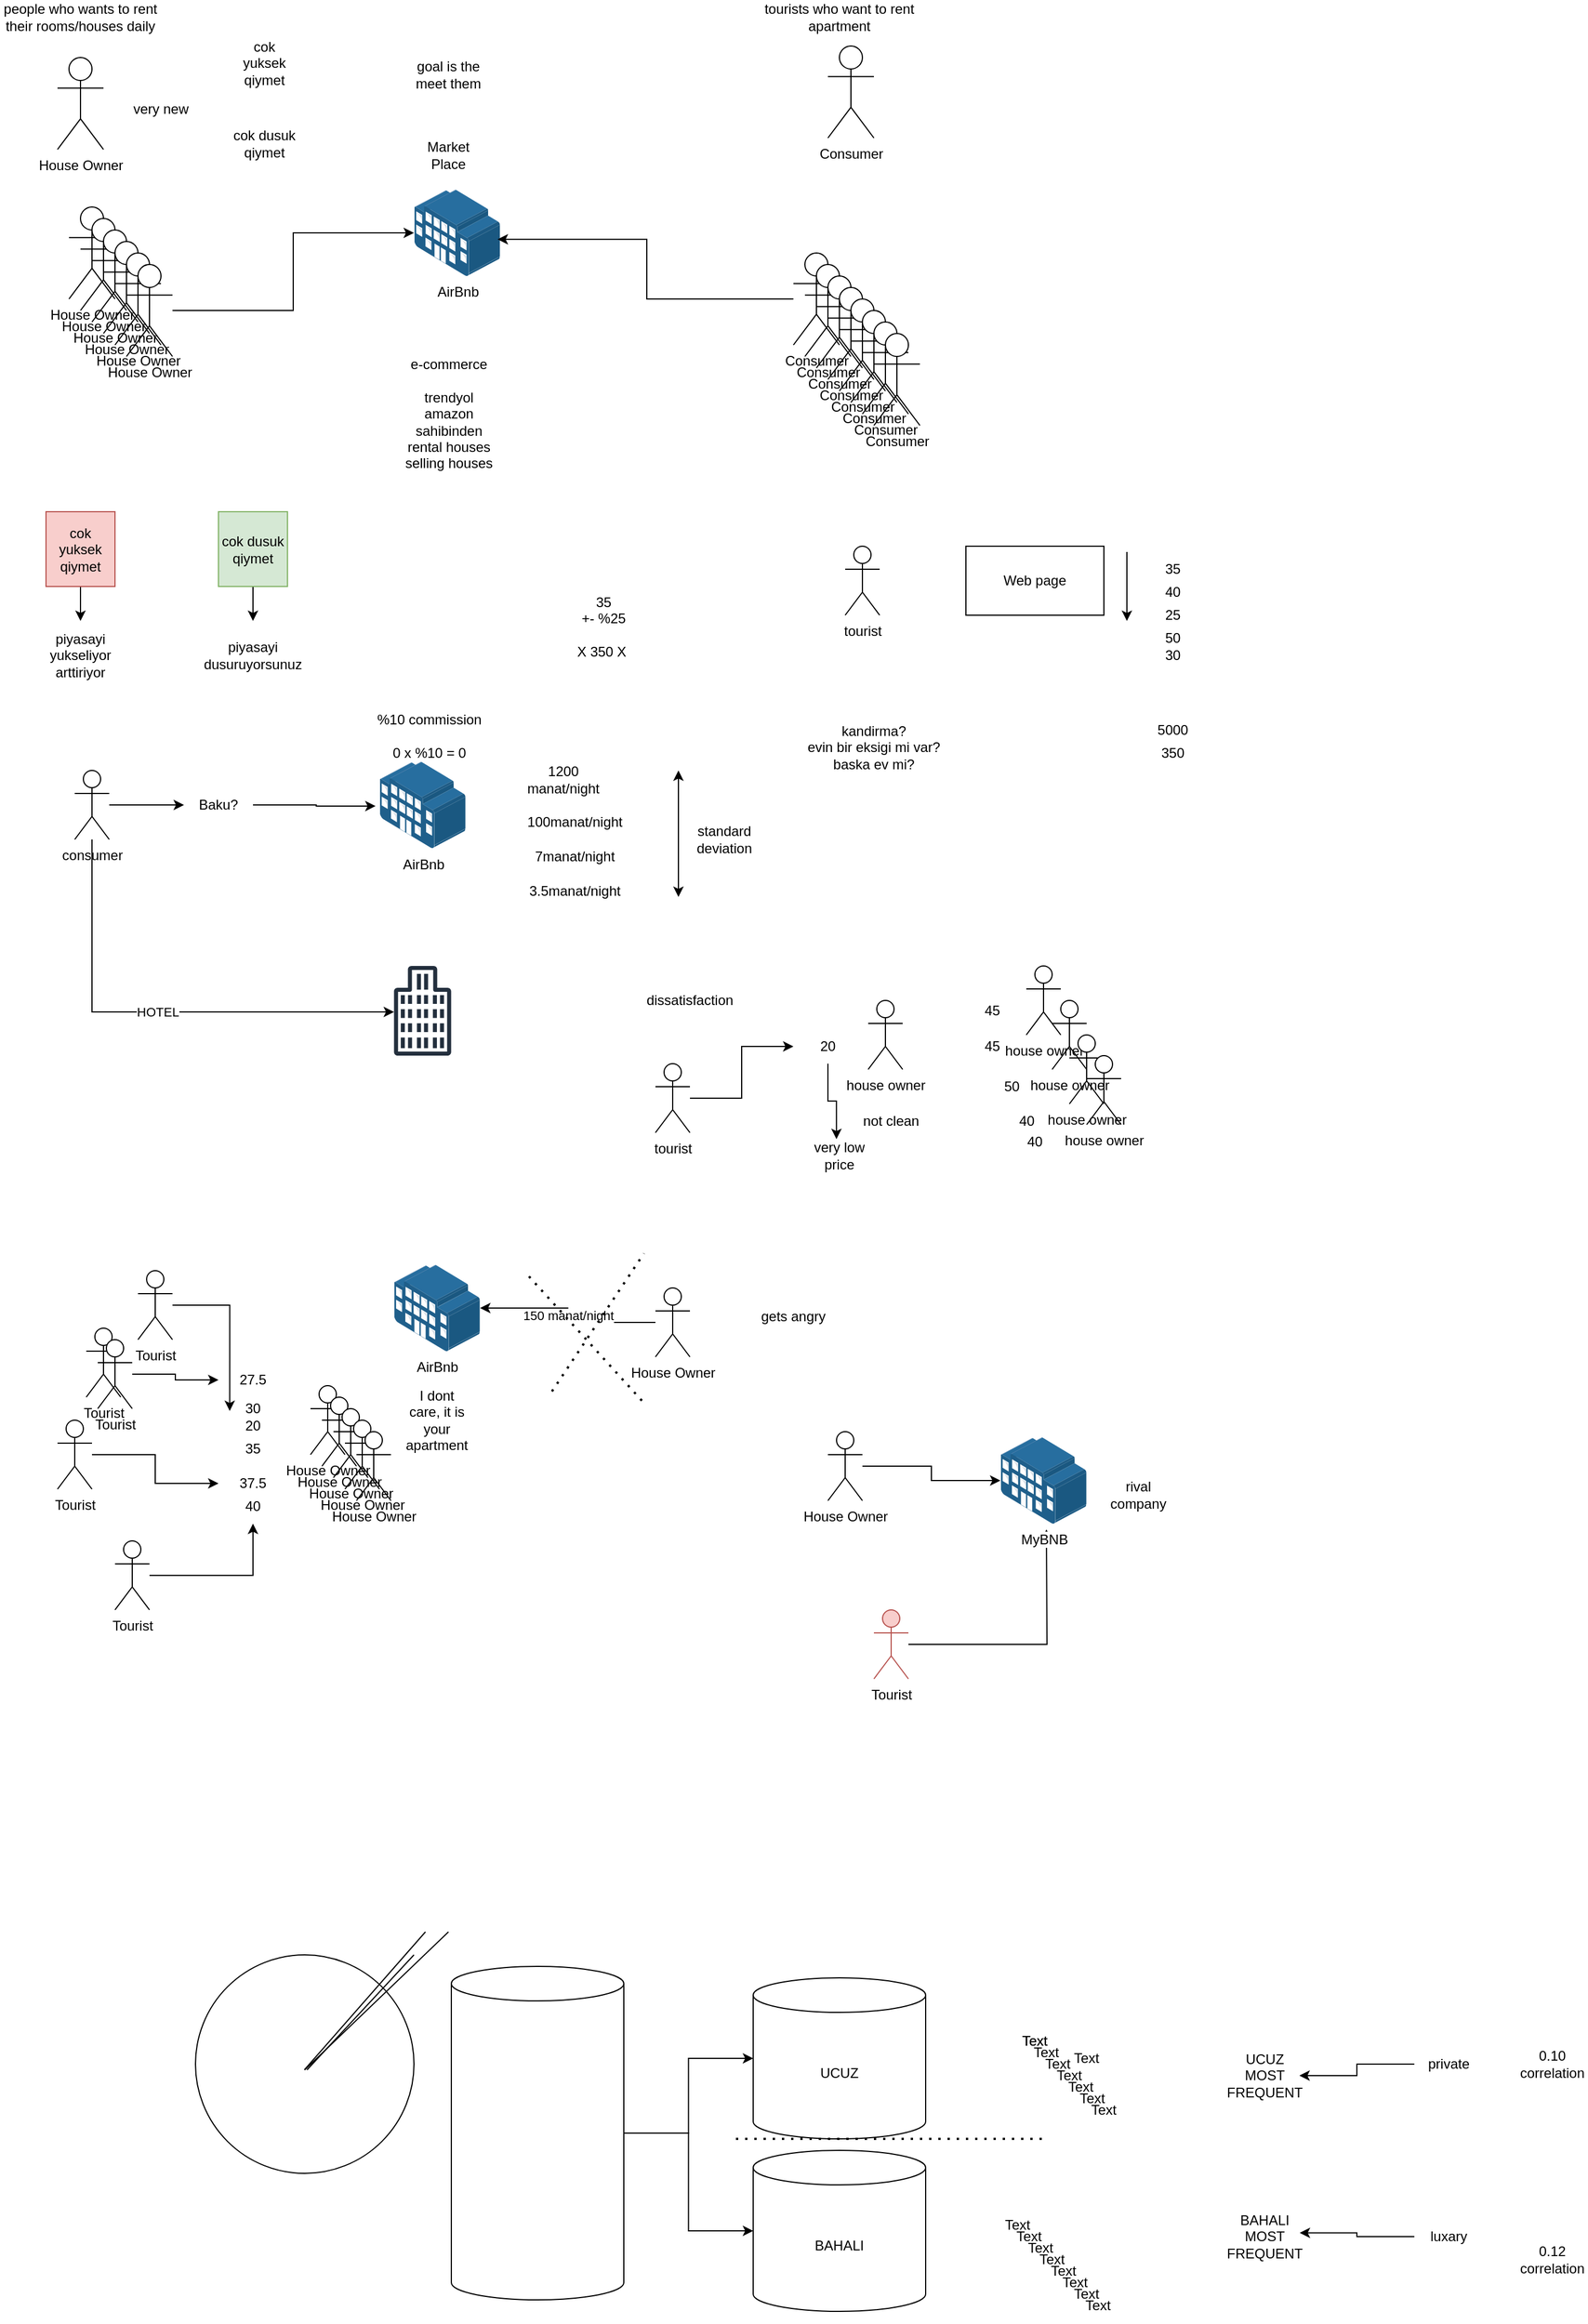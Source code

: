 <mxfile version="23.1.5" type="device">
  <diagram name="Page-1" id="8tiRhkT6-rVgXUH-CiR3">
    <mxGraphModel dx="778" dy="482" grid="1" gridSize="10" guides="1" tooltips="1" connect="1" arrows="1" fold="1" page="1" pageScale="1" pageWidth="1654" pageHeight="1169" math="0" shadow="0">
      <root>
        <mxCell id="0" />
        <mxCell id="1" parent="0" />
        <mxCell id="hjttsfF6x0lAWdpbckgn-1" value="House Owner" style="shape=umlActor;verticalLabelPosition=bottom;verticalAlign=top;html=1;outlineConnect=0;" vertex="1" parent="1">
          <mxGeometry x="80" y="160" width="40" height="80" as="geometry" />
        </mxCell>
        <mxCell id="hjttsfF6x0lAWdpbckgn-3" value="House Owner" style="shape=umlActor;verticalLabelPosition=bottom;verticalAlign=top;html=1;outlineConnect=0;" vertex="1" parent="1">
          <mxGeometry x="90" y="290" width="40" height="80" as="geometry" />
        </mxCell>
        <mxCell id="hjttsfF6x0lAWdpbckgn-4" value="House Owner" style="shape=umlActor;verticalLabelPosition=bottom;verticalAlign=top;html=1;outlineConnect=0;" vertex="1" parent="1">
          <mxGeometry x="100" y="300" width="40" height="80" as="geometry" />
        </mxCell>
        <mxCell id="hjttsfF6x0lAWdpbckgn-5" value="House Owner" style="shape=umlActor;verticalLabelPosition=bottom;verticalAlign=top;html=1;outlineConnect=0;" vertex="1" parent="1">
          <mxGeometry x="110" y="310" width="40" height="80" as="geometry" />
        </mxCell>
        <mxCell id="hjttsfF6x0lAWdpbckgn-6" value="House Owner" style="shape=umlActor;verticalLabelPosition=bottom;verticalAlign=top;html=1;outlineConnect=0;" vertex="1" parent="1">
          <mxGeometry x="120" y="320" width="40" height="80" as="geometry" />
        </mxCell>
        <mxCell id="hjttsfF6x0lAWdpbckgn-7" value="House Owner" style="shape=umlActor;verticalLabelPosition=bottom;verticalAlign=top;html=1;outlineConnect=0;" vertex="1" parent="1">
          <mxGeometry x="130" y="330" width="40" height="80" as="geometry" />
        </mxCell>
        <mxCell id="hjttsfF6x0lAWdpbckgn-10" style="edgeStyle=orthogonalEdgeStyle;rounded=0;orthogonalLoop=1;jettySize=auto;html=1;" edge="1" parent="1" source="hjttsfF6x0lAWdpbckgn-8" target="hjttsfF6x0lAWdpbckgn-9">
          <mxGeometry relative="1" as="geometry" />
        </mxCell>
        <mxCell id="hjttsfF6x0lAWdpbckgn-8" value="House Owner" style="shape=umlActor;verticalLabelPosition=bottom;verticalAlign=top;html=1;outlineConnect=0;" vertex="1" parent="1">
          <mxGeometry x="140" y="340" width="40" height="80" as="geometry" />
        </mxCell>
        <mxCell id="hjttsfF6x0lAWdpbckgn-9" value="AirBnb" style="image;points=[];aspect=fixed;html=1;align=center;shadow=0;dashed=0;image=img/lib/allied_telesis/buildings/Large_Building.svg;" vertex="1" parent="1">
          <mxGeometry x="390" y="275" width="75" height="75" as="geometry" />
        </mxCell>
        <mxCell id="hjttsfF6x0lAWdpbckgn-11" value="Consumer" style="shape=umlActor;verticalLabelPosition=bottom;verticalAlign=top;html=1;outlineConnect=0;" vertex="1" parent="1">
          <mxGeometry x="720" y="330" width="40" height="80" as="geometry" />
        </mxCell>
        <mxCell id="hjttsfF6x0lAWdpbckgn-12" value="Consumer" style="shape=umlActor;verticalLabelPosition=bottom;verticalAlign=top;html=1;outlineConnect=0;" vertex="1" parent="1">
          <mxGeometry x="730" y="340" width="40" height="80" as="geometry" />
        </mxCell>
        <mxCell id="hjttsfF6x0lAWdpbckgn-13" value="Consumer" style="shape=umlActor;verticalLabelPosition=bottom;verticalAlign=top;html=1;outlineConnect=0;" vertex="1" parent="1">
          <mxGeometry x="740" y="350" width="40" height="80" as="geometry" />
        </mxCell>
        <mxCell id="hjttsfF6x0lAWdpbckgn-14" value="Consumer" style="shape=umlActor;verticalLabelPosition=bottom;verticalAlign=top;html=1;outlineConnect=0;" vertex="1" parent="1">
          <mxGeometry x="750" y="360" width="40" height="80" as="geometry" />
        </mxCell>
        <mxCell id="hjttsfF6x0lAWdpbckgn-15" value="Consumer" style="shape=umlActor;verticalLabelPosition=bottom;verticalAlign=top;html=1;outlineConnect=0;" vertex="1" parent="1">
          <mxGeometry x="760" y="370" width="40" height="80" as="geometry" />
        </mxCell>
        <mxCell id="hjttsfF6x0lAWdpbckgn-16" value="Consumer" style="shape=umlActor;verticalLabelPosition=bottom;verticalAlign=top;html=1;outlineConnect=0;" vertex="1" parent="1">
          <mxGeometry x="770" y="380" width="40" height="80" as="geometry" />
        </mxCell>
        <mxCell id="hjttsfF6x0lAWdpbckgn-17" value="Consumer" style="shape=umlActor;verticalLabelPosition=bottom;verticalAlign=top;html=1;outlineConnect=0;" vertex="1" parent="1">
          <mxGeometry x="780" y="390" width="40" height="80" as="geometry" />
        </mxCell>
        <mxCell id="hjttsfF6x0lAWdpbckgn-18" value="Consumer" style="shape=umlActor;verticalLabelPosition=bottom;verticalAlign=top;html=1;outlineConnect=0;" vertex="1" parent="1">
          <mxGeometry x="790" y="400" width="40" height="80" as="geometry" />
        </mxCell>
        <mxCell id="hjttsfF6x0lAWdpbckgn-19" style="edgeStyle=orthogonalEdgeStyle;rounded=0;orthogonalLoop=1;jettySize=auto;html=1;entryX=0.97;entryY=0.575;entryDx=0;entryDy=0;entryPerimeter=0;" edge="1" parent="1" source="hjttsfF6x0lAWdpbckgn-11" target="hjttsfF6x0lAWdpbckgn-9">
          <mxGeometry relative="1" as="geometry" />
        </mxCell>
        <mxCell id="hjttsfF6x0lAWdpbckgn-20" value="people who wants to rent their rooms/houses daily" style="text;html=1;align=center;verticalAlign=middle;whiteSpace=wrap;rounded=0;" vertex="1" parent="1">
          <mxGeometry x="30" y="110" width="140" height="30" as="geometry" />
        </mxCell>
        <mxCell id="hjttsfF6x0lAWdpbckgn-21" value="tourists who want to rent apartment" style="text;html=1;align=center;verticalAlign=middle;whiteSpace=wrap;rounded=0;" vertex="1" parent="1">
          <mxGeometry x="690" y="110" width="140" height="30" as="geometry" />
        </mxCell>
        <mxCell id="hjttsfF6x0lAWdpbckgn-22" value="Consumer" style="shape=umlActor;verticalLabelPosition=bottom;verticalAlign=top;html=1;outlineConnect=0;" vertex="1" parent="1">
          <mxGeometry x="750" y="150" width="40" height="80" as="geometry" />
        </mxCell>
        <mxCell id="hjttsfF6x0lAWdpbckgn-23" value="Market Place" style="text;html=1;align=center;verticalAlign=middle;whiteSpace=wrap;rounded=0;" vertex="1" parent="1">
          <mxGeometry x="390" y="230" width="60" height="30" as="geometry" />
        </mxCell>
        <mxCell id="hjttsfF6x0lAWdpbckgn-24" value="e-commerce&lt;br&gt;&lt;br&gt;trendyol&lt;br&gt;amazon&lt;br&gt;sahibinden&lt;br&gt;rental houses&lt;br&gt;selling houses" style="text;html=1;align=center;verticalAlign=middle;whiteSpace=wrap;rounded=0;" vertex="1" parent="1">
          <mxGeometry x="322.5" y="420" width="195" height="100" as="geometry" />
        </mxCell>
        <mxCell id="hjttsfF6x0lAWdpbckgn-25" value="goal is the meet them" style="text;html=1;align=center;verticalAlign=middle;whiteSpace=wrap;rounded=0;" vertex="1" parent="1">
          <mxGeometry x="390" y="160" width="60" height="30" as="geometry" />
        </mxCell>
        <mxCell id="hjttsfF6x0lAWdpbckgn-26" value="very new" style="text;html=1;align=center;verticalAlign=middle;whiteSpace=wrap;rounded=0;" vertex="1" parent="1">
          <mxGeometry x="140" y="190" width="60" height="30" as="geometry" />
        </mxCell>
        <mxCell id="hjttsfF6x0lAWdpbckgn-28" value="cok yuksek qiymet" style="text;html=1;align=center;verticalAlign=middle;whiteSpace=wrap;rounded=0;" vertex="1" parent="1">
          <mxGeometry x="230" y="150" width="60" height="30" as="geometry" />
        </mxCell>
        <mxCell id="hjttsfF6x0lAWdpbckgn-29" value="cok dusuk qiymet" style="text;html=1;align=center;verticalAlign=middle;whiteSpace=wrap;rounded=0;" vertex="1" parent="1">
          <mxGeometry x="230" y="220" width="60" height="30" as="geometry" />
        </mxCell>
        <mxCell id="hjttsfF6x0lAWdpbckgn-89" style="edgeStyle=orthogonalEdgeStyle;rounded=0;orthogonalLoop=1;jettySize=auto;html=1;" edge="1" parent="1" source="hjttsfF6x0lAWdpbckgn-31" target="hjttsfF6x0lAWdpbckgn-33">
          <mxGeometry relative="1" as="geometry" />
        </mxCell>
        <mxCell id="hjttsfF6x0lAWdpbckgn-31" value="cok yuksek qiymet" style="text;html=1;align=center;verticalAlign=middle;whiteSpace=wrap;rounded=0;fillColor=#f8cecc;strokeColor=#b85450;" vertex="1" parent="1">
          <mxGeometry x="70" y="555" width="60" height="65" as="geometry" />
        </mxCell>
        <mxCell id="hjttsfF6x0lAWdpbckgn-102" style="edgeStyle=orthogonalEdgeStyle;rounded=0;orthogonalLoop=1;jettySize=auto;html=1;" edge="1" parent="1" source="hjttsfF6x0lAWdpbckgn-32" target="hjttsfF6x0lAWdpbckgn-34">
          <mxGeometry relative="1" as="geometry" />
        </mxCell>
        <mxCell id="hjttsfF6x0lAWdpbckgn-32" value="cok dusuk qiymet" style="text;html=1;align=center;verticalAlign=middle;whiteSpace=wrap;rounded=0;fillColor=#d5e8d4;strokeColor=#82b366;" vertex="1" parent="1">
          <mxGeometry x="220" y="555" width="60" height="65" as="geometry" />
        </mxCell>
        <mxCell id="hjttsfF6x0lAWdpbckgn-33" value="piyasayi yukseliyor&lt;br&gt;arttiriyor" style="text;html=1;align=center;verticalAlign=middle;whiteSpace=wrap;rounded=0;" vertex="1" parent="1">
          <mxGeometry x="70" y="650" width="60" height="60" as="geometry" />
        </mxCell>
        <mxCell id="hjttsfF6x0lAWdpbckgn-34" value="piyasayi dusuruyorsunuz" style="text;html=1;align=center;verticalAlign=middle;whiteSpace=wrap;rounded=0;" vertex="1" parent="1">
          <mxGeometry x="220" y="650" width="60" height="60" as="geometry" />
        </mxCell>
        <mxCell id="hjttsfF6x0lAWdpbckgn-41" style="edgeStyle=orthogonalEdgeStyle;rounded=0;orthogonalLoop=1;jettySize=auto;html=1;" edge="1" parent="1" source="hjttsfF6x0lAWdpbckgn-39" target="hjttsfF6x0lAWdpbckgn-40">
          <mxGeometry relative="1" as="geometry" />
        </mxCell>
        <mxCell id="hjttsfF6x0lAWdpbckgn-54" value="HOTEL" style="edgeStyle=orthogonalEdgeStyle;rounded=0;orthogonalLoop=1;jettySize=auto;html=1;" edge="1" parent="1" source="hjttsfF6x0lAWdpbckgn-39" target="hjttsfF6x0lAWdpbckgn-53">
          <mxGeometry relative="1" as="geometry">
            <Array as="points">
              <mxPoint x="110" y="990" />
            </Array>
          </mxGeometry>
        </mxCell>
        <mxCell id="hjttsfF6x0lAWdpbckgn-39" value="consumer" style="shape=umlActor;verticalLabelPosition=bottom;verticalAlign=top;html=1;outlineConnect=0;" vertex="1" parent="1">
          <mxGeometry x="95" y="780" width="30" height="60" as="geometry" />
        </mxCell>
        <mxCell id="hjttsfF6x0lAWdpbckgn-40" value="Baku?" style="text;html=1;align=center;verticalAlign=middle;whiteSpace=wrap;rounded=0;" vertex="1" parent="1">
          <mxGeometry x="190" y="795" width="60" height="30" as="geometry" />
        </mxCell>
        <mxCell id="hjttsfF6x0lAWdpbckgn-44" value="AirBnb" style="image;points=[];aspect=fixed;html=1;align=center;shadow=0;dashed=0;image=img/lib/allied_telesis/buildings/Large_Building.svg;" vertex="1" parent="1">
          <mxGeometry x="360" y="772.5" width="75" height="75" as="geometry" />
        </mxCell>
        <mxCell id="hjttsfF6x0lAWdpbckgn-45" style="edgeStyle=orthogonalEdgeStyle;rounded=0;orthogonalLoop=1;jettySize=auto;html=1;entryX=-0.045;entryY=0.513;entryDx=0;entryDy=0;entryPerimeter=0;" edge="1" parent="1" source="hjttsfF6x0lAWdpbckgn-40" target="hjttsfF6x0lAWdpbckgn-44">
          <mxGeometry relative="1" as="geometry" />
        </mxCell>
        <mxCell id="hjttsfF6x0lAWdpbckgn-46" value="1200 manat/night" style="text;html=1;align=center;verticalAlign=middle;whiteSpace=wrap;rounded=0;" vertex="1" parent="1">
          <mxGeometry x="490" y="773" width="60" height="30" as="geometry" />
        </mxCell>
        <mxCell id="hjttsfF6x0lAWdpbckgn-47" value="3.5manat/night" style="text;html=1;align=center;verticalAlign=middle;whiteSpace=wrap;rounded=0;" vertex="1" parent="1">
          <mxGeometry x="500" y="870" width="60" height="30" as="geometry" />
        </mxCell>
        <mxCell id="hjttsfF6x0lAWdpbckgn-48" value="100manat/night" style="text;html=1;align=center;verticalAlign=middle;whiteSpace=wrap;rounded=0;" vertex="1" parent="1">
          <mxGeometry x="500" y="810" width="60" height="30" as="geometry" />
        </mxCell>
        <mxCell id="hjttsfF6x0lAWdpbckgn-49" value="7manat/night" style="text;html=1;align=center;verticalAlign=middle;whiteSpace=wrap;rounded=0;" vertex="1" parent="1">
          <mxGeometry x="500" y="840" width="60" height="30" as="geometry" />
        </mxCell>
        <mxCell id="hjttsfF6x0lAWdpbckgn-50" value="" style="endArrow=classic;startArrow=classic;html=1;rounded=0;" edge="1" parent="1">
          <mxGeometry width="50" height="50" relative="1" as="geometry">
            <mxPoint x="620" y="890" as="sourcePoint" />
            <mxPoint x="620" y="780" as="targetPoint" />
          </mxGeometry>
        </mxCell>
        <mxCell id="hjttsfF6x0lAWdpbckgn-51" value="standard deviation" style="text;html=1;align=center;verticalAlign=middle;whiteSpace=wrap;rounded=0;" vertex="1" parent="1">
          <mxGeometry x="630" y="825" width="60" height="30" as="geometry" />
        </mxCell>
        <mxCell id="hjttsfF6x0lAWdpbckgn-52" value="kandirma?&lt;br&gt;evin bir eksigi mi var?&lt;br&gt;baska ev mi?" style="text;html=1;align=center;verticalAlign=middle;whiteSpace=wrap;rounded=0;" vertex="1" parent="1">
          <mxGeometry x="720" y="730" width="140" height="60" as="geometry" />
        </mxCell>
        <mxCell id="hjttsfF6x0lAWdpbckgn-53" value="" style="sketch=0;outlineConnect=0;fontColor=#232F3E;gradientColor=none;fillColor=#232F3D;strokeColor=none;dashed=0;verticalLabelPosition=bottom;verticalAlign=top;align=center;html=1;fontSize=12;fontStyle=0;aspect=fixed;pointerEvents=1;shape=mxgraph.aws4.office_building;" vertex="1" parent="1">
          <mxGeometry x="372.5" y="950" width="50" height="78" as="geometry" />
        </mxCell>
        <mxCell id="hjttsfF6x0lAWdpbckgn-55" value="%10 commission&lt;br&gt;&lt;br&gt;0 x %10 = 0" style="text;html=1;align=center;verticalAlign=middle;whiteSpace=wrap;rounded=0;" vertex="1" parent="1">
          <mxGeometry x="330" y="730" width="147" height="40" as="geometry" />
        </mxCell>
        <mxCell id="hjttsfF6x0lAWdpbckgn-56" value="AirBnb" style="image;points=[];aspect=fixed;html=1;align=center;shadow=0;dashed=0;image=img/lib/allied_telesis/buildings/Large_Building.svg;" vertex="1" parent="1">
          <mxGeometry x="372.5" y="1210" width="75" height="75" as="geometry" />
        </mxCell>
        <mxCell id="hjttsfF6x0lAWdpbckgn-58" value="150 manat/night" style="edgeStyle=orthogonalEdgeStyle;rounded=0;orthogonalLoop=1;jettySize=auto;html=1;" edge="1" parent="1" source="hjttsfF6x0lAWdpbckgn-57" target="hjttsfF6x0lAWdpbckgn-56">
          <mxGeometry relative="1" as="geometry" />
        </mxCell>
        <mxCell id="hjttsfF6x0lAWdpbckgn-57" value="House Owner" style="shape=umlActor;verticalLabelPosition=bottom;verticalAlign=top;html=1;outlineConnect=0;" vertex="1" parent="1">
          <mxGeometry x="600" y="1230" width="30" height="60" as="geometry" />
        </mxCell>
        <mxCell id="hjttsfF6x0lAWdpbckgn-59" value="I dont care, it is your apartment" style="text;html=1;align=center;verticalAlign=middle;whiteSpace=wrap;rounded=0;" vertex="1" parent="1">
          <mxGeometry x="380" y="1330" width="60" height="30" as="geometry" />
        </mxCell>
        <mxCell id="hjttsfF6x0lAWdpbckgn-60" value="House Owner" style="shape=umlActor;verticalLabelPosition=bottom;verticalAlign=top;html=1;outlineConnect=0;" vertex="1" parent="1">
          <mxGeometry x="300" y="1315" width="30" height="60" as="geometry" />
        </mxCell>
        <mxCell id="hjttsfF6x0lAWdpbckgn-61" value="30" style="text;html=1;align=center;verticalAlign=middle;whiteSpace=wrap;rounded=0;" vertex="1" parent="1">
          <mxGeometry x="220" y="1320" width="60" height="30" as="geometry" />
        </mxCell>
        <mxCell id="hjttsfF6x0lAWdpbckgn-62" value="House Owner" style="shape=umlActor;verticalLabelPosition=bottom;verticalAlign=top;html=1;outlineConnect=0;" vertex="1" parent="1">
          <mxGeometry x="310" y="1325" width="30" height="60" as="geometry" />
        </mxCell>
        <mxCell id="hjttsfF6x0lAWdpbckgn-63" value="House Owner" style="shape=umlActor;verticalLabelPosition=bottom;verticalAlign=top;html=1;outlineConnect=0;" vertex="1" parent="1">
          <mxGeometry x="320" y="1335" width="30" height="60" as="geometry" />
        </mxCell>
        <mxCell id="hjttsfF6x0lAWdpbckgn-64" value="House Owner" style="shape=umlActor;verticalLabelPosition=bottom;verticalAlign=top;html=1;outlineConnect=0;" vertex="1" parent="1">
          <mxGeometry x="330" y="1345" width="30" height="60" as="geometry" />
        </mxCell>
        <mxCell id="hjttsfF6x0lAWdpbckgn-65" value="House Owner" style="shape=umlActor;verticalLabelPosition=bottom;verticalAlign=top;html=1;outlineConnect=0;" vertex="1" parent="1">
          <mxGeometry x="340" y="1355" width="30" height="60" as="geometry" />
        </mxCell>
        <mxCell id="hjttsfF6x0lAWdpbckgn-66" value="20" style="text;html=1;align=center;verticalAlign=middle;whiteSpace=wrap;rounded=0;" vertex="1" parent="1">
          <mxGeometry x="220" y="1335" width="60" height="30" as="geometry" />
        </mxCell>
        <mxCell id="hjttsfF6x0lAWdpbckgn-67" value="35" style="text;html=1;align=center;verticalAlign=middle;whiteSpace=wrap;rounded=0;" vertex="1" parent="1">
          <mxGeometry x="220" y="1355" width="60" height="30" as="geometry" />
        </mxCell>
        <mxCell id="hjttsfF6x0lAWdpbckgn-68" value="37.5" style="text;html=1;align=center;verticalAlign=middle;whiteSpace=wrap;rounded=0;" vertex="1" parent="1">
          <mxGeometry x="220" y="1385" width="60" height="30" as="geometry" />
        </mxCell>
        <mxCell id="hjttsfF6x0lAWdpbckgn-69" value="40" style="text;html=1;align=center;verticalAlign=middle;whiteSpace=wrap;rounded=0;" vertex="1" parent="1">
          <mxGeometry x="220" y="1405" width="60" height="30" as="geometry" />
        </mxCell>
        <mxCell id="hjttsfF6x0lAWdpbckgn-70" value="27.5" style="text;html=1;align=center;verticalAlign=middle;whiteSpace=wrap;rounded=0;" vertex="1" parent="1">
          <mxGeometry x="220" y="1295" width="60" height="30" as="geometry" />
        </mxCell>
        <mxCell id="hjttsfF6x0lAWdpbckgn-87" style="edgeStyle=orthogonalEdgeStyle;rounded=0;orthogonalLoop=1;jettySize=auto;html=1;" edge="1" parent="1" source="hjttsfF6x0lAWdpbckgn-71">
          <mxGeometry relative="1" as="geometry">
            <mxPoint x="940" y="1440" as="targetPoint" />
          </mxGeometry>
        </mxCell>
        <mxCell id="hjttsfF6x0lAWdpbckgn-71" value="Tourist" style="shape=umlActor;verticalLabelPosition=bottom;verticalAlign=top;html=1;outlineConnect=0;fillColor=#f8cecc;strokeColor=#b85450;" vertex="1" parent="1">
          <mxGeometry x="790" y="1510" width="30" height="60" as="geometry" />
        </mxCell>
        <mxCell id="hjttsfF6x0lAWdpbckgn-72" value="Tourist" style="shape=umlActor;verticalLabelPosition=bottom;verticalAlign=top;html=1;outlineConnect=0;" vertex="1" parent="1">
          <mxGeometry x="150" y="1215" width="30" height="60" as="geometry" />
        </mxCell>
        <mxCell id="hjttsfF6x0lAWdpbckgn-85" style="edgeStyle=orthogonalEdgeStyle;rounded=0;orthogonalLoop=1;jettySize=auto;html=1;" edge="1" parent="1" source="hjttsfF6x0lAWdpbckgn-73" target="hjttsfF6x0lAWdpbckgn-69">
          <mxGeometry relative="1" as="geometry" />
        </mxCell>
        <mxCell id="hjttsfF6x0lAWdpbckgn-73" value="Tourist" style="shape=umlActor;verticalLabelPosition=bottom;verticalAlign=top;html=1;outlineConnect=0;" vertex="1" parent="1">
          <mxGeometry x="130" y="1450" width="30" height="60" as="geometry" />
        </mxCell>
        <mxCell id="hjttsfF6x0lAWdpbckgn-78" style="edgeStyle=orthogonalEdgeStyle;rounded=0;orthogonalLoop=1;jettySize=auto;html=1;" edge="1" parent="1" source="hjttsfF6x0lAWdpbckgn-74" target="hjttsfF6x0lAWdpbckgn-68">
          <mxGeometry relative="1" as="geometry" />
        </mxCell>
        <mxCell id="hjttsfF6x0lAWdpbckgn-74" value="Tourist" style="shape=umlActor;verticalLabelPosition=bottom;verticalAlign=top;html=1;outlineConnect=0;" vertex="1" parent="1">
          <mxGeometry x="80" y="1345" width="30" height="60" as="geometry" />
        </mxCell>
        <mxCell id="hjttsfF6x0lAWdpbckgn-75" value="Tourist" style="shape=umlActor;verticalLabelPosition=bottom;verticalAlign=top;html=1;outlineConnect=0;" vertex="1" parent="1">
          <mxGeometry x="105" y="1265" width="30" height="60" as="geometry" />
        </mxCell>
        <mxCell id="hjttsfF6x0lAWdpbckgn-77" style="edgeStyle=orthogonalEdgeStyle;rounded=0;orthogonalLoop=1;jettySize=auto;html=1;" edge="1" parent="1" source="hjttsfF6x0lAWdpbckgn-76" target="hjttsfF6x0lAWdpbckgn-70">
          <mxGeometry relative="1" as="geometry" />
        </mxCell>
        <mxCell id="hjttsfF6x0lAWdpbckgn-76" value="Tourist" style="shape=umlActor;verticalLabelPosition=bottom;verticalAlign=top;html=1;outlineConnect=0;" vertex="1" parent="1">
          <mxGeometry x="115" y="1275" width="30" height="60" as="geometry" />
        </mxCell>
        <mxCell id="hjttsfF6x0lAWdpbckgn-79" value="" style="endArrow=none;dashed=1;html=1;dashPattern=1 3;strokeWidth=2;rounded=0;" edge="1" parent="1">
          <mxGeometry width="50" height="50" relative="1" as="geometry">
            <mxPoint x="510" y="1320" as="sourcePoint" />
            <mxPoint x="590" y="1200" as="targetPoint" />
          </mxGeometry>
        </mxCell>
        <mxCell id="hjttsfF6x0lAWdpbckgn-80" value="" style="endArrow=none;dashed=1;html=1;dashPattern=1 3;strokeWidth=2;rounded=0;" edge="1" parent="1">
          <mxGeometry width="50" height="50" relative="1" as="geometry">
            <mxPoint x="490" y="1220" as="sourcePoint" />
            <mxPoint x="590" y="1330" as="targetPoint" />
          </mxGeometry>
        </mxCell>
        <mxCell id="hjttsfF6x0lAWdpbckgn-81" value="gets angry" style="text;html=1;align=center;verticalAlign=middle;whiteSpace=wrap;rounded=0;" vertex="1" parent="1">
          <mxGeometry x="690" y="1240" width="60" height="30" as="geometry" />
        </mxCell>
        <mxCell id="hjttsfF6x0lAWdpbckgn-84" style="edgeStyle=orthogonalEdgeStyle;rounded=0;orthogonalLoop=1;jettySize=auto;html=1;" edge="1" parent="1" source="hjttsfF6x0lAWdpbckgn-82" target="hjttsfF6x0lAWdpbckgn-83">
          <mxGeometry relative="1" as="geometry" />
        </mxCell>
        <mxCell id="hjttsfF6x0lAWdpbckgn-82" value="House Owner" style="shape=umlActor;verticalLabelPosition=bottom;verticalAlign=top;html=1;outlineConnect=0;" vertex="1" parent="1">
          <mxGeometry x="750" y="1355" width="30" height="60" as="geometry" />
        </mxCell>
        <mxCell id="hjttsfF6x0lAWdpbckgn-83" value="MyBNB" style="image;points=[];aspect=fixed;html=1;align=center;shadow=0;dashed=0;image=img/lib/allied_telesis/buildings/Large_Building.svg;" vertex="1" parent="1">
          <mxGeometry x="900" y="1360" width="75" height="75" as="geometry" />
        </mxCell>
        <mxCell id="hjttsfF6x0lAWdpbckgn-86" style="edgeStyle=orthogonalEdgeStyle;rounded=0;orthogonalLoop=1;jettySize=auto;html=1;entryX=0.163;entryY=0.067;entryDx=0;entryDy=0;entryPerimeter=0;" edge="1" parent="1" source="hjttsfF6x0lAWdpbckgn-72" target="hjttsfF6x0lAWdpbckgn-66">
          <mxGeometry relative="1" as="geometry" />
        </mxCell>
        <mxCell id="hjttsfF6x0lAWdpbckgn-90" value="house owner" style="shape=umlActor;verticalLabelPosition=bottom;verticalAlign=top;html=1;outlineConnect=0;" vertex="1" parent="1">
          <mxGeometry x="785" y="980" width="30" height="60" as="geometry" />
        </mxCell>
        <mxCell id="hjttsfF6x0lAWdpbckgn-91" value="house owner" style="shape=umlActor;verticalLabelPosition=bottom;verticalAlign=top;html=1;outlineConnect=0;" vertex="1" parent="1">
          <mxGeometry x="922.5" y="950" width="30" height="60" as="geometry" />
        </mxCell>
        <mxCell id="hjttsfF6x0lAWdpbckgn-92" value="house owner" style="shape=umlActor;verticalLabelPosition=bottom;verticalAlign=top;html=1;outlineConnect=0;" vertex="1" parent="1">
          <mxGeometry x="945" y="980" width="30" height="60" as="geometry" />
        </mxCell>
        <mxCell id="hjttsfF6x0lAWdpbckgn-93" value="house owner" style="shape=umlActor;verticalLabelPosition=bottom;verticalAlign=top;html=1;outlineConnect=0;" vertex="1" parent="1">
          <mxGeometry x="960" y="1010" width="30" height="60" as="geometry" />
        </mxCell>
        <mxCell id="hjttsfF6x0lAWdpbckgn-94" value="house owner" style="shape=umlActor;verticalLabelPosition=bottom;verticalAlign=top;html=1;outlineConnect=0;" vertex="1" parent="1">
          <mxGeometry x="975" y="1028" width="30" height="60" as="geometry" />
        </mxCell>
        <mxCell id="hjttsfF6x0lAWdpbckgn-95" value="20" style="text;html=1;align=center;verticalAlign=middle;whiteSpace=wrap;rounded=0;" vertex="1" parent="1">
          <mxGeometry x="720" y="1005" width="60" height="30" as="geometry" />
        </mxCell>
        <mxCell id="hjttsfF6x0lAWdpbckgn-96" value="45" style="text;html=1;align=center;verticalAlign=middle;whiteSpace=wrap;rounded=0;" vertex="1" parent="1">
          <mxGeometry x="862.5" y="974" width="60" height="30" as="geometry" />
        </mxCell>
        <mxCell id="hjttsfF6x0lAWdpbckgn-97" value="45" style="text;html=1;align=center;verticalAlign=middle;whiteSpace=wrap;rounded=0;" vertex="1" parent="1">
          <mxGeometry x="862.5" y="1005" width="60" height="30" as="geometry" />
        </mxCell>
        <mxCell id="hjttsfF6x0lAWdpbckgn-98" value="50" style="text;html=1;align=center;verticalAlign=middle;whiteSpace=wrap;rounded=0;" vertex="1" parent="1">
          <mxGeometry x="880" y="1040" width="60" height="30" as="geometry" />
        </mxCell>
        <mxCell id="hjttsfF6x0lAWdpbckgn-99" value="40" style="text;html=1;align=center;verticalAlign=middle;whiteSpace=wrap;rounded=0;" vertex="1" parent="1">
          <mxGeometry x="892.5" y="1070" width="60" height="30" as="geometry" />
        </mxCell>
        <mxCell id="hjttsfF6x0lAWdpbckgn-100" value="40" style="text;html=1;align=center;verticalAlign=middle;whiteSpace=wrap;rounded=0;" vertex="1" parent="1">
          <mxGeometry x="900" y="1088" width="60" height="30" as="geometry" />
        </mxCell>
        <mxCell id="hjttsfF6x0lAWdpbckgn-101" value="rival company" style="text;html=1;align=center;verticalAlign=middle;whiteSpace=wrap;rounded=0;" vertex="1" parent="1">
          <mxGeometry x="990" y="1395" width="60" height="30" as="geometry" />
        </mxCell>
        <mxCell id="hjttsfF6x0lAWdpbckgn-104" style="edgeStyle=orthogonalEdgeStyle;rounded=0;orthogonalLoop=1;jettySize=auto;html=1;" edge="1" parent="1" source="hjttsfF6x0lAWdpbckgn-103" target="hjttsfF6x0lAWdpbckgn-95">
          <mxGeometry relative="1" as="geometry" />
        </mxCell>
        <mxCell id="hjttsfF6x0lAWdpbckgn-103" value="tourist" style="shape=umlActor;verticalLabelPosition=bottom;verticalAlign=top;html=1;outlineConnect=0;" vertex="1" parent="1">
          <mxGeometry x="600" y="1035" width="30" height="60" as="geometry" />
        </mxCell>
        <mxCell id="hjttsfF6x0lAWdpbckgn-105" value="very low price" style="text;html=1;align=center;verticalAlign=middle;whiteSpace=wrap;rounded=0;" vertex="1" parent="1">
          <mxGeometry x="730" y="1100" width="60" height="30" as="geometry" />
        </mxCell>
        <mxCell id="hjttsfF6x0lAWdpbckgn-106" style="edgeStyle=orthogonalEdgeStyle;rounded=0;orthogonalLoop=1;jettySize=auto;html=1;entryX=0.457;entryY=0.02;entryDx=0;entryDy=0;entryPerimeter=0;" edge="1" parent="1" source="hjttsfF6x0lAWdpbckgn-95" target="hjttsfF6x0lAWdpbckgn-105">
          <mxGeometry relative="1" as="geometry" />
        </mxCell>
        <mxCell id="hjttsfF6x0lAWdpbckgn-107" value="not clean" style="text;html=1;align=center;verticalAlign=middle;whiteSpace=wrap;rounded=0;" vertex="1" parent="1">
          <mxGeometry x="775" y="1070" width="60" height="30" as="geometry" />
        </mxCell>
        <mxCell id="hjttsfF6x0lAWdpbckgn-108" value="dissatisfaction" style="text;html=1;align=center;verticalAlign=middle;whiteSpace=wrap;rounded=0;" vertex="1" parent="1">
          <mxGeometry x="600" y="965" width="60" height="30" as="geometry" />
        </mxCell>
        <mxCell id="hjttsfF6x0lAWdpbckgn-109" value="35&lt;br&gt;+- %25&lt;br&gt;&lt;br&gt;X 350 X&amp;nbsp;" style="text;html=1;align=center;verticalAlign=middle;whiteSpace=wrap;rounded=0;" vertex="1" parent="1">
          <mxGeometry x="510" y="630" width="90" height="50" as="geometry" />
        </mxCell>
        <mxCell id="hjttsfF6x0lAWdpbckgn-110" value="tourist" style="shape=umlActor;verticalLabelPosition=bottom;verticalAlign=top;html=1;outlineConnect=0;" vertex="1" parent="1">
          <mxGeometry x="765" y="585" width="30" height="60" as="geometry" />
        </mxCell>
        <mxCell id="hjttsfF6x0lAWdpbckgn-111" value="Web page" style="rounded=0;whiteSpace=wrap;html=1;" vertex="1" parent="1">
          <mxGeometry x="870" y="585" width="120" height="60" as="geometry" />
        </mxCell>
        <mxCell id="hjttsfF6x0lAWdpbckgn-112" value="" style="endArrow=classic;html=1;rounded=0;" edge="1" parent="1">
          <mxGeometry width="50" height="50" relative="1" as="geometry">
            <mxPoint x="1010" y="590" as="sourcePoint" />
            <mxPoint x="1010" y="650" as="targetPoint" />
          </mxGeometry>
        </mxCell>
        <mxCell id="hjttsfF6x0lAWdpbckgn-113" value="35" style="text;html=1;align=center;verticalAlign=middle;whiteSpace=wrap;rounded=0;" vertex="1" parent="1">
          <mxGeometry x="1020" y="590" width="60" height="30" as="geometry" />
        </mxCell>
        <mxCell id="hjttsfF6x0lAWdpbckgn-114" value="40" style="text;html=1;align=center;verticalAlign=middle;whiteSpace=wrap;rounded=0;" vertex="1" parent="1">
          <mxGeometry x="1020" y="610" width="60" height="30" as="geometry" />
        </mxCell>
        <mxCell id="hjttsfF6x0lAWdpbckgn-115" value="25" style="text;html=1;align=center;verticalAlign=middle;whiteSpace=wrap;rounded=0;" vertex="1" parent="1">
          <mxGeometry x="1020" y="630" width="60" height="30" as="geometry" />
        </mxCell>
        <mxCell id="hjttsfF6x0lAWdpbckgn-116" value="350" style="text;html=1;align=center;verticalAlign=middle;whiteSpace=wrap;rounded=0;" vertex="1" parent="1">
          <mxGeometry x="1020" y="750" width="60" height="30" as="geometry" />
        </mxCell>
        <mxCell id="hjttsfF6x0lAWdpbckgn-117" value="50" style="text;html=1;align=center;verticalAlign=middle;whiteSpace=wrap;rounded=0;" vertex="1" parent="1">
          <mxGeometry x="1020" y="650" width="60" height="30" as="geometry" />
        </mxCell>
        <mxCell id="hjttsfF6x0lAWdpbckgn-118" value="30" style="text;html=1;align=center;verticalAlign=middle;whiteSpace=wrap;rounded=0;" vertex="1" parent="1">
          <mxGeometry x="1020" y="665" width="60" height="30" as="geometry" />
        </mxCell>
        <mxCell id="hjttsfF6x0lAWdpbckgn-119" value="5000" style="text;html=1;align=center;verticalAlign=middle;whiteSpace=wrap;rounded=0;" vertex="1" parent="1">
          <mxGeometry x="1020" y="730" width="60" height="30" as="geometry" />
        </mxCell>
        <mxCell id="hjttsfF6x0lAWdpbckgn-120" value="" style="ellipse;whiteSpace=wrap;html=1;aspect=fixed;" vertex="1" parent="1">
          <mxGeometry x="200" y="1810" width="190" height="190" as="geometry" />
        </mxCell>
        <mxCell id="hjttsfF6x0lAWdpbckgn-122" value="" style="endArrow=none;html=1;rounded=0;" edge="1" parent="1">
          <mxGeometry width="50" height="50" relative="1" as="geometry">
            <mxPoint x="295" y="1910" as="sourcePoint" />
            <mxPoint x="420" y="1790" as="targetPoint" />
          </mxGeometry>
        </mxCell>
        <mxCell id="hjttsfF6x0lAWdpbckgn-123" value="" style="endArrow=none;html=1;rounded=0;" edge="1" parent="1">
          <mxGeometry width="50" height="50" relative="1" as="geometry">
            <mxPoint x="297" y="1910" as="sourcePoint" />
            <mxPoint x="390" y="1810" as="targetPoint" />
          </mxGeometry>
        </mxCell>
        <mxCell id="hjttsfF6x0lAWdpbckgn-124" value="" style="endArrow=none;html=1;rounded=0;" edge="1" parent="1">
          <mxGeometry width="50" height="50" relative="1" as="geometry">
            <mxPoint x="294.71" y="1910" as="sourcePoint" />
            <mxPoint x="400" y="1790" as="targetPoint" />
          </mxGeometry>
        </mxCell>
        <mxCell id="hjttsfF6x0lAWdpbckgn-128" style="edgeStyle=orthogonalEdgeStyle;rounded=0;orthogonalLoop=1;jettySize=auto;html=1;" edge="1" parent="1" source="hjttsfF6x0lAWdpbckgn-125" target="hjttsfF6x0lAWdpbckgn-126">
          <mxGeometry relative="1" as="geometry" />
        </mxCell>
        <mxCell id="hjttsfF6x0lAWdpbckgn-129" style="edgeStyle=orthogonalEdgeStyle;rounded=0;orthogonalLoop=1;jettySize=auto;html=1;" edge="1" parent="1" source="hjttsfF6x0lAWdpbckgn-125" target="hjttsfF6x0lAWdpbckgn-127">
          <mxGeometry relative="1" as="geometry" />
        </mxCell>
        <mxCell id="hjttsfF6x0lAWdpbckgn-125" value="" style="shape=cylinder3;whiteSpace=wrap;html=1;boundedLbl=1;backgroundOutline=1;size=15;" vertex="1" parent="1">
          <mxGeometry x="422.5" y="1820" width="150" height="290" as="geometry" />
        </mxCell>
        <mxCell id="hjttsfF6x0lAWdpbckgn-126" value="UCUZ" style="shape=cylinder3;whiteSpace=wrap;html=1;boundedLbl=1;backgroundOutline=1;size=15;" vertex="1" parent="1">
          <mxGeometry x="685" y="1830" width="150" height="140" as="geometry" />
        </mxCell>
        <mxCell id="hjttsfF6x0lAWdpbckgn-127" value="BAHALI" style="shape=cylinder3;whiteSpace=wrap;html=1;boundedLbl=1;backgroundOutline=1;size=15;" vertex="1" parent="1">
          <mxGeometry x="685" y="1980" width="150" height="140" as="geometry" />
        </mxCell>
        <mxCell id="hjttsfF6x0lAWdpbckgn-130" value="Text" style="text;html=1;align=center;verticalAlign=middle;whiteSpace=wrap;rounded=0;" vertex="1" parent="1">
          <mxGeometry x="900" y="1870" width="60" height="30" as="geometry" />
        </mxCell>
        <mxCell id="hjttsfF6x0lAWdpbckgn-131" value="Text" style="text;html=1;align=center;verticalAlign=middle;whiteSpace=wrap;rounded=0;" vertex="1" parent="1">
          <mxGeometry x="900" y="1870" width="60" height="30" as="geometry" />
        </mxCell>
        <mxCell id="hjttsfF6x0lAWdpbckgn-132" value="Text" style="text;html=1;align=center;verticalAlign=middle;whiteSpace=wrap;rounded=0;" vertex="1" parent="1">
          <mxGeometry x="910" y="1880" width="60" height="30" as="geometry" />
        </mxCell>
        <mxCell id="hjttsfF6x0lAWdpbckgn-133" value="Text" style="text;html=1;align=center;verticalAlign=middle;whiteSpace=wrap;rounded=0;" vertex="1" parent="1">
          <mxGeometry x="920" y="1890" width="60" height="30" as="geometry" />
        </mxCell>
        <mxCell id="hjttsfF6x0lAWdpbckgn-134" value="Text" style="text;html=1;align=center;verticalAlign=middle;whiteSpace=wrap;rounded=0;" vertex="1" parent="1">
          <mxGeometry x="930" y="1900" width="60" height="30" as="geometry" />
        </mxCell>
        <mxCell id="hjttsfF6x0lAWdpbckgn-135" value="Text" style="text;html=1;align=center;verticalAlign=middle;whiteSpace=wrap;rounded=0;" vertex="1" parent="1">
          <mxGeometry x="940" y="1910" width="60" height="30" as="geometry" />
        </mxCell>
        <mxCell id="hjttsfF6x0lAWdpbckgn-136" value="Text" style="text;html=1;align=center;verticalAlign=middle;whiteSpace=wrap;rounded=0;" vertex="1" parent="1">
          <mxGeometry x="950" y="1920" width="60" height="30" as="geometry" />
        </mxCell>
        <mxCell id="hjttsfF6x0lAWdpbckgn-137" value="Text" style="text;html=1;align=center;verticalAlign=middle;whiteSpace=wrap;rounded=0;" vertex="1" parent="1">
          <mxGeometry x="960" y="1930" width="60" height="30" as="geometry" />
        </mxCell>
        <mxCell id="hjttsfF6x0lAWdpbckgn-138" value="Text" style="text;html=1;align=center;verticalAlign=middle;whiteSpace=wrap;rounded=0;" vertex="1" parent="1">
          <mxGeometry x="945" y="1885" width="60" height="30" as="geometry" />
        </mxCell>
        <mxCell id="hjttsfF6x0lAWdpbckgn-139" value="Text" style="text;html=1;align=center;verticalAlign=middle;whiteSpace=wrap;rounded=0;" vertex="1" parent="1">
          <mxGeometry x="885" y="2030" width="60" height="30" as="geometry" />
        </mxCell>
        <mxCell id="hjttsfF6x0lAWdpbckgn-140" value="Text" style="text;html=1;align=center;verticalAlign=middle;whiteSpace=wrap;rounded=0;" vertex="1" parent="1">
          <mxGeometry x="895" y="2040" width="60" height="30" as="geometry" />
        </mxCell>
        <mxCell id="hjttsfF6x0lAWdpbckgn-141" value="Text" style="text;html=1;align=center;verticalAlign=middle;whiteSpace=wrap;rounded=0;" vertex="1" parent="1">
          <mxGeometry x="905" y="2050" width="60" height="30" as="geometry" />
        </mxCell>
        <mxCell id="hjttsfF6x0lAWdpbckgn-142" value="Text" style="text;html=1;align=center;verticalAlign=middle;whiteSpace=wrap;rounded=0;" vertex="1" parent="1">
          <mxGeometry x="915" y="2060" width="60" height="30" as="geometry" />
        </mxCell>
        <mxCell id="hjttsfF6x0lAWdpbckgn-143" value="Text" style="text;html=1;align=center;verticalAlign=middle;whiteSpace=wrap;rounded=0;" vertex="1" parent="1">
          <mxGeometry x="925" y="2070" width="60" height="30" as="geometry" />
        </mxCell>
        <mxCell id="hjttsfF6x0lAWdpbckgn-144" value="Text" style="text;html=1;align=center;verticalAlign=middle;whiteSpace=wrap;rounded=0;" vertex="1" parent="1">
          <mxGeometry x="935" y="2080" width="60" height="30" as="geometry" />
        </mxCell>
        <mxCell id="hjttsfF6x0lAWdpbckgn-145" value="Text" style="text;html=1;align=center;verticalAlign=middle;whiteSpace=wrap;rounded=0;" vertex="1" parent="1">
          <mxGeometry x="945" y="2090" width="60" height="30" as="geometry" />
        </mxCell>
        <mxCell id="hjttsfF6x0lAWdpbckgn-146" value="Text" style="text;html=1;align=center;verticalAlign=middle;whiteSpace=wrap;rounded=0;" vertex="1" parent="1">
          <mxGeometry x="955" y="2100" width="60" height="30" as="geometry" />
        </mxCell>
        <mxCell id="hjttsfF6x0lAWdpbckgn-147" value="UCUZ&lt;br&gt;MOST FREQUENT" style="text;html=1;align=center;verticalAlign=middle;whiteSpace=wrap;rounded=0;" vertex="1" parent="1">
          <mxGeometry x="1100" y="1900" width="60" height="30" as="geometry" />
        </mxCell>
        <mxCell id="hjttsfF6x0lAWdpbckgn-148" value="BAHALI&lt;br&gt;MOST FREQUENT" style="text;html=1;align=center;verticalAlign=middle;whiteSpace=wrap;rounded=0;" vertex="1" parent="1">
          <mxGeometry x="1100" y="2040" width="60" height="30" as="geometry" />
        </mxCell>
        <mxCell id="hjttsfF6x0lAWdpbckgn-149" value="" style="endArrow=none;dashed=1;html=1;dashPattern=1 3;strokeWidth=2;rounded=0;" edge="1" parent="1">
          <mxGeometry width="50" height="50" relative="1" as="geometry">
            <mxPoint x="670" y="1970" as="sourcePoint" />
            <mxPoint x="940" y="1970" as="targetPoint" />
          </mxGeometry>
        </mxCell>
        <mxCell id="hjttsfF6x0lAWdpbckgn-154" style="edgeStyle=orthogonalEdgeStyle;rounded=0;orthogonalLoop=1;jettySize=auto;html=1;" edge="1" parent="1" source="hjttsfF6x0lAWdpbckgn-151" target="hjttsfF6x0lAWdpbckgn-147">
          <mxGeometry relative="1" as="geometry" />
        </mxCell>
        <mxCell id="hjttsfF6x0lAWdpbckgn-151" value="private" style="text;html=1;align=center;verticalAlign=middle;whiteSpace=wrap;rounded=0;" vertex="1" parent="1">
          <mxGeometry x="1260" y="1890" width="60" height="30" as="geometry" />
        </mxCell>
        <mxCell id="hjttsfF6x0lAWdpbckgn-152" value="luxary" style="text;html=1;align=center;verticalAlign=middle;whiteSpace=wrap;rounded=0;" vertex="1" parent="1">
          <mxGeometry x="1260" y="2040" width="60" height="30" as="geometry" />
        </mxCell>
        <mxCell id="hjttsfF6x0lAWdpbckgn-153" style="edgeStyle=orthogonalEdgeStyle;rounded=0;orthogonalLoop=1;jettySize=auto;html=1;entryX=1.005;entryY=0.39;entryDx=0;entryDy=0;entryPerimeter=0;" edge="1" parent="1" source="hjttsfF6x0lAWdpbckgn-152" target="hjttsfF6x0lAWdpbckgn-148">
          <mxGeometry relative="1" as="geometry" />
        </mxCell>
        <mxCell id="hjttsfF6x0lAWdpbckgn-155" value="0.12 correlation" style="text;html=1;align=center;verticalAlign=middle;whiteSpace=wrap;rounded=0;" vertex="1" parent="1">
          <mxGeometry x="1350" y="2060" width="60" height="30" as="geometry" />
        </mxCell>
        <mxCell id="hjttsfF6x0lAWdpbckgn-156" value="0.10 correlation" style="text;html=1;align=center;verticalAlign=middle;whiteSpace=wrap;rounded=0;" vertex="1" parent="1">
          <mxGeometry x="1350" y="1890" width="60" height="30" as="geometry" />
        </mxCell>
      </root>
    </mxGraphModel>
  </diagram>
</mxfile>
